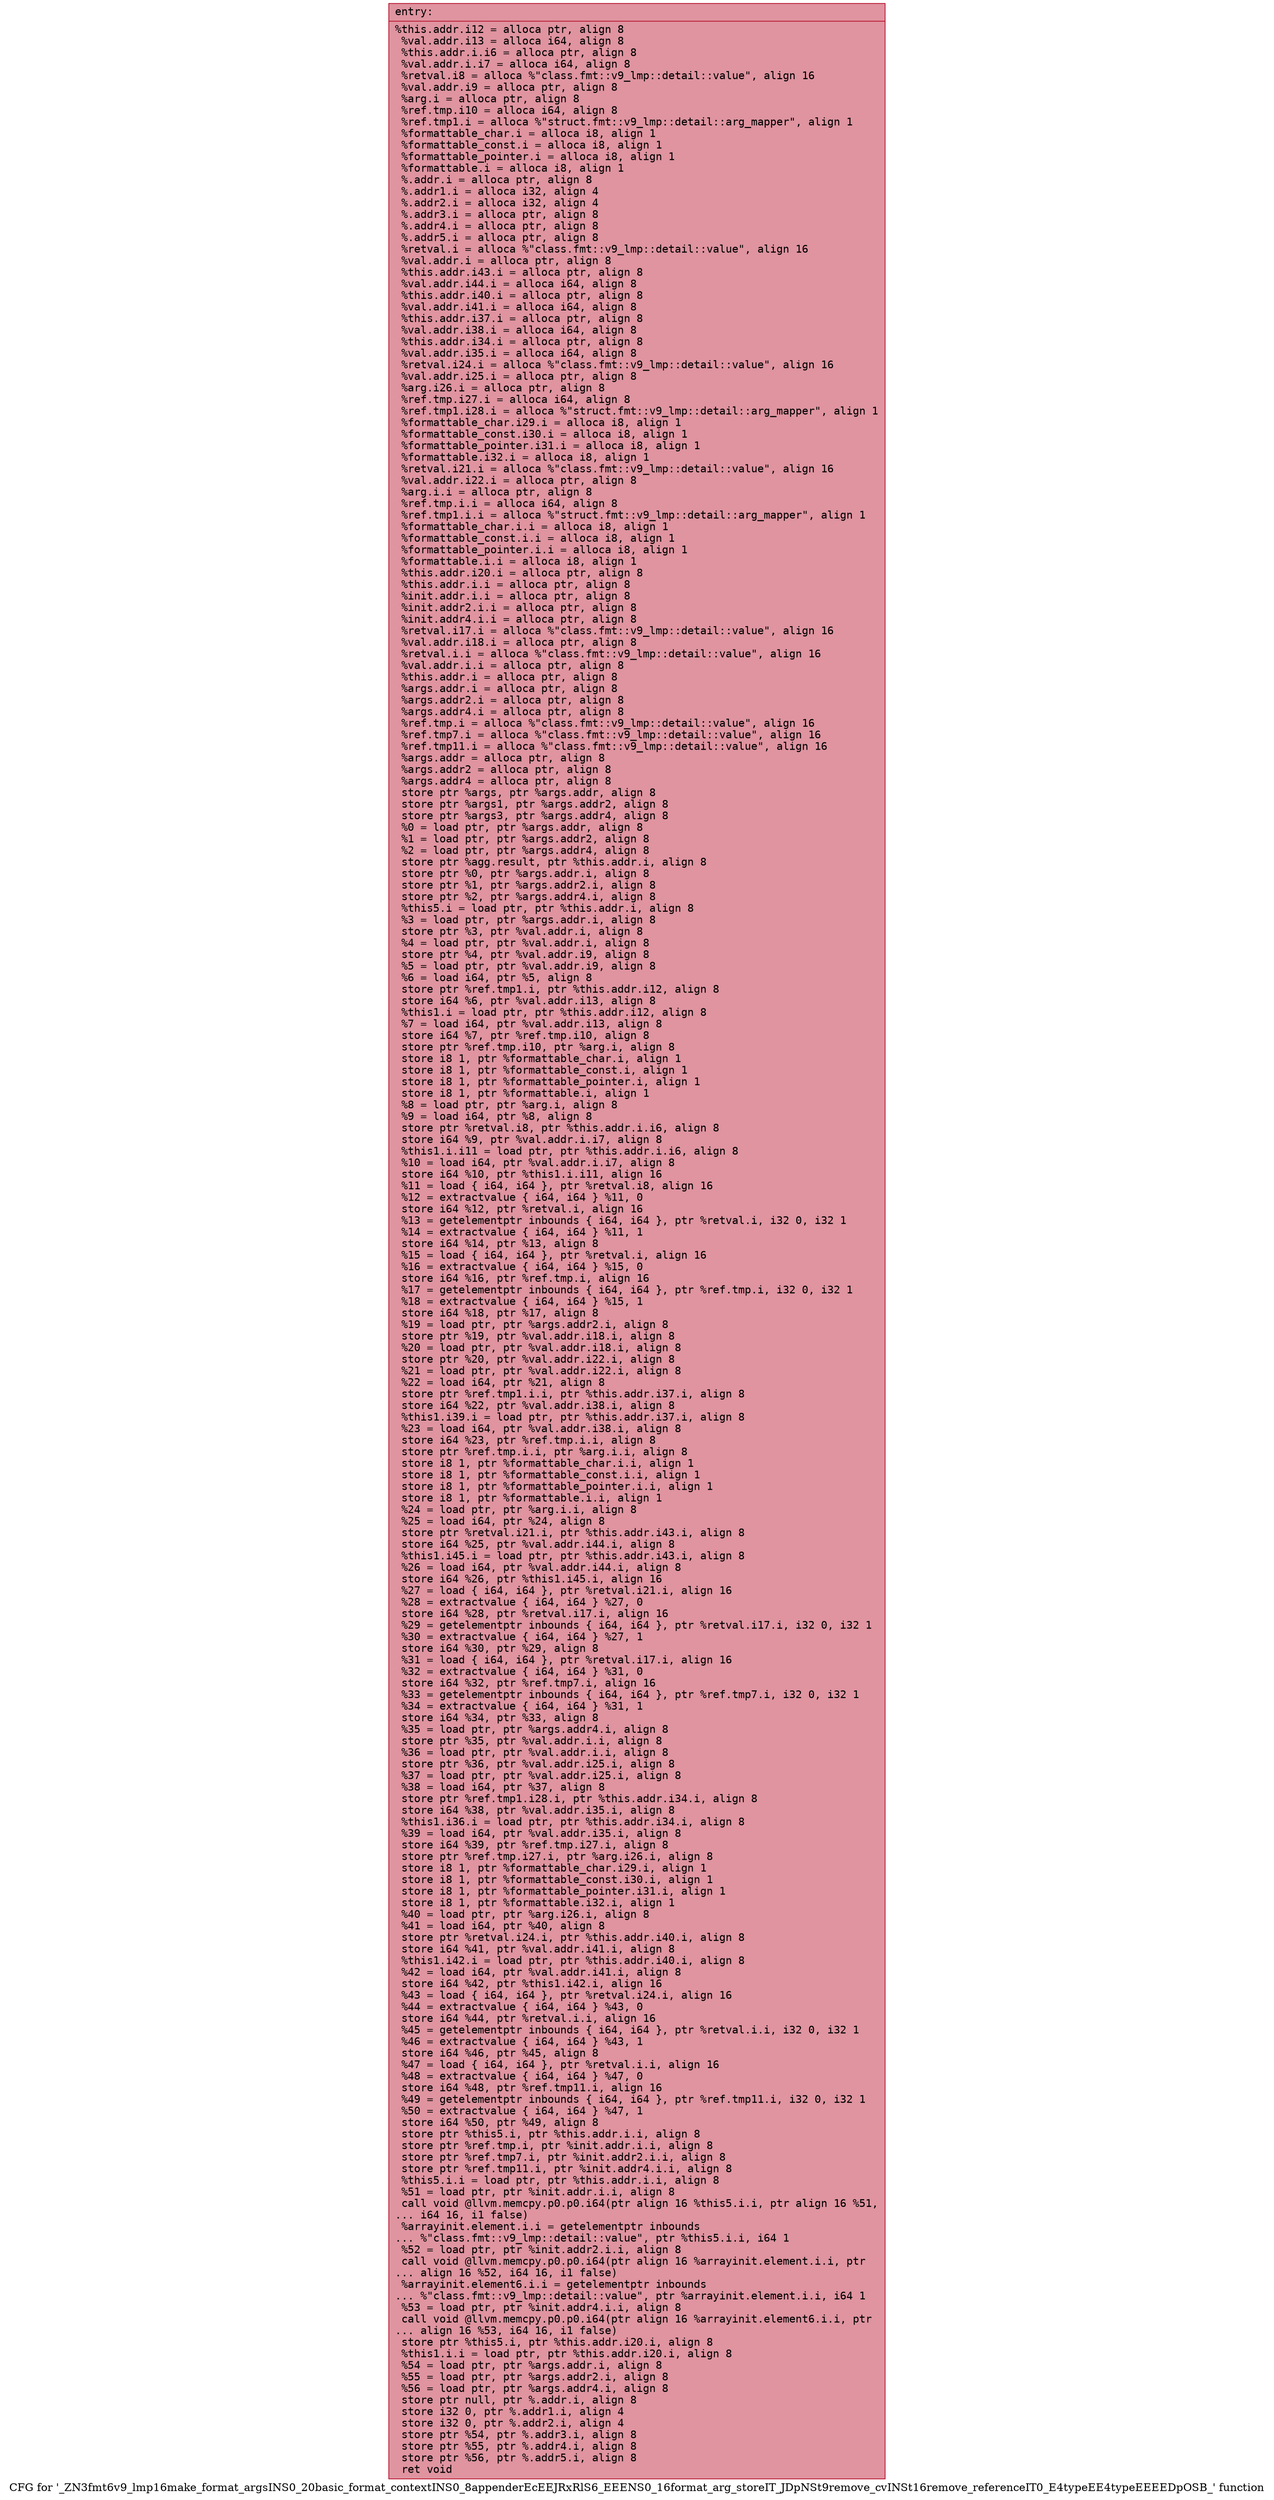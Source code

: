 digraph "CFG for '_ZN3fmt6v9_lmp16make_format_argsINS0_20basic_format_contextINS0_8appenderEcEEJRxRlS6_EEENS0_16format_arg_storeIT_JDpNSt9remove_cvINSt16remove_referenceIT0_E4typeEE4typeEEEEDpOSB_' function" {
	label="CFG for '_ZN3fmt6v9_lmp16make_format_argsINS0_20basic_format_contextINS0_8appenderEcEEJRxRlS6_EEENS0_16format_arg_storeIT_JDpNSt9remove_cvINSt16remove_referenceIT0_E4typeEE4typeEEEEDpOSB_' function";

	Node0x5584168081b0 [shape=record,color="#b70d28ff", style=filled, fillcolor="#b70d2870" fontname="Courier",label="{entry:\l|  %this.addr.i12 = alloca ptr, align 8\l  %val.addr.i13 = alloca i64, align 8\l  %this.addr.i.i6 = alloca ptr, align 8\l  %val.addr.i.i7 = alloca i64, align 8\l  %retval.i8 = alloca %\"class.fmt::v9_lmp::detail::value\", align 16\l  %val.addr.i9 = alloca ptr, align 8\l  %arg.i = alloca ptr, align 8\l  %ref.tmp.i10 = alloca i64, align 8\l  %ref.tmp1.i = alloca %\"struct.fmt::v9_lmp::detail::arg_mapper\", align 1\l  %formattable_char.i = alloca i8, align 1\l  %formattable_const.i = alloca i8, align 1\l  %formattable_pointer.i = alloca i8, align 1\l  %formattable.i = alloca i8, align 1\l  %.addr.i = alloca ptr, align 8\l  %.addr1.i = alloca i32, align 4\l  %.addr2.i = alloca i32, align 4\l  %.addr3.i = alloca ptr, align 8\l  %.addr4.i = alloca ptr, align 8\l  %.addr5.i = alloca ptr, align 8\l  %retval.i = alloca %\"class.fmt::v9_lmp::detail::value\", align 16\l  %val.addr.i = alloca ptr, align 8\l  %this.addr.i43.i = alloca ptr, align 8\l  %val.addr.i44.i = alloca i64, align 8\l  %this.addr.i40.i = alloca ptr, align 8\l  %val.addr.i41.i = alloca i64, align 8\l  %this.addr.i37.i = alloca ptr, align 8\l  %val.addr.i38.i = alloca i64, align 8\l  %this.addr.i34.i = alloca ptr, align 8\l  %val.addr.i35.i = alloca i64, align 8\l  %retval.i24.i = alloca %\"class.fmt::v9_lmp::detail::value\", align 16\l  %val.addr.i25.i = alloca ptr, align 8\l  %arg.i26.i = alloca ptr, align 8\l  %ref.tmp.i27.i = alloca i64, align 8\l  %ref.tmp1.i28.i = alloca %\"struct.fmt::v9_lmp::detail::arg_mapper\", align 1\l  %formattable_char.i29.i = alloca i8, align 1\l  %formattable_const.i30.i = alloca i8, align 1\l  %formattable_pointer.i31.i = alloca i8, align 1\l  %formattable.i32.i = alloca i8, align 1\l  %retval.i21.i = alloca %\"class.fmt::v9_lmp::detail::value\", align 16\l  %val.addr.i22.i = alloca ptr, align 8\l  %arg.i.i = alloca ptr, align 8\l  %ref.tmp.i.i = alloca i64, align 8\l  %ref.tmp1.i.i = alloca %\"struct.fmt::v9_lmp::detail::arg_mapper\", align 1\l  %formattable_char.i.i = alloca i8, align 1\l  %formattable_const.i.i = alloca i8, align 1\l  %formattable_pointer.i.i = alloca i8, align 1\l  %formattable.i.i = alloca i8, align 1\l  %this.addr.i20.i = alloca ptr, align 8\l  %this.addr.i.i = alloca ptr, align 8\l  %init.addr.i.i = alloca ptr, align 8\l  %init.addr2.i.i = alloca ptr, align 8\l  %init.addr4.i.i = alloca ptr, align 8\l  %retval.i17.i = alloca %\"class.fmt::v9_lmp::detail::value\", align 16\l  %val.addr.i18.i = alloca ptr, align 8\l  %retval.i.i = alloca %\"class.fmt::v9_lmp::detail::value\", align 16\l  %val.addr.i.i = alloca ptr, align 8\l  %this.addr.i = alloca ptr, align 8\l  %args.addr.i = alloca ptr, align 8\l  %args.addr2.i = alloca ptr, align 8\l  %args.addr4.i = alloca ptr, align 8\l  %ref.tmp.i = alloca %\"class.fmt::v9_lmp::detail::value\", align 16\l  %ref.tmp7.i = alloca %\"class.fmt::v9_lmp::detail::value\", align 16\l  %ref.tmp11.i = alloca %\"class.fmt::v9_lmp::detail::value\", align 16\l  %args.addr = alloca ptr, align 8\l  %args.addr2 = alloca ptr, align 8\l  %args.addr4 = alloca ptr, align 8\l  store ptr %args, ptr %args.addr, align 8\l  store ptr %args1, ptr %args.addr2, align 8\l  store ptr %args3, ptr %args.addr4, align 8\l  %0 = load ptr, ptr %args.addr, align 8\l  %1 = load ptr, ptr %args.addr2, align 8\l  %2 = load ptr, ptr %args.addr4, align 8\l  store ptr %agg.result, ptr %this.addr.i, align 8\l  store ptr %0, ptr %args.addr.i, align 8\l  store ptr %1, ptr %args.addr2.i, align 8\l  store ptr %2, ptr %args.addr4.i, align 8\l  %this5.i = load ptr, ptr %this.addr.i, align 8\l  %3 = load ptr, ptr %args.addr.i, align 8\l  store ptr %3, ptr %val.addr.i, align 8\l  %4 = load ptr, ptr %val.addr.i, align 8\l  store ptr %4, ptr %val.addr.i9, align 8\l  %5 = load ptr, ptr %val.addr.i9, align 8\l  %6 = load i64, ptr %5, align 8\l  store ptr %ref.tmp1.i, ptr %this.addr.i12, align 8\l  store i64 %6, ptr %val.addr.i13, align 8\l  %this1.i = load ptr, ptr %this.addr.i12, align 8\l  %7 = load i64, ptr %val.addr.i13, align 8\l  store i64 %7, ptr %ref.tmp.i10, align 8\l  store ptr %ref.tmp.i10, ptr %arg.i, align 8\l  store i8 1, ptr %formattable_char.i, align 1\l  store i8 1, ptr %formattable_const.i, align 1\l  store i8 1, ptr %formattable_pointer.i, align 1\l  store i8 1, ptr %formattable.i, align 1\l  %8 = load ptr, ptr %arg.i, align 8\l  %9 = load i64, ptr %8, align 8\l  store ptr %retval.i8, ptr %this.addr.i.i6, align 8\l  store i64 %9, ptr %val.addr.i.i7, align 8\l  %this1.i.i11 = load ptr, ptr %this.addr.i.i6, align 8\l  %10 = load i64, ptr %val.addr.i.i7, align 8\l  store i64 %10, ptr %this1.i.i11, align 16\l  %11 = load \{ i64, i64 \}, ptr %retval.i8, align 16\l  %12 = extractvalue \{ i64, i64 \} %11, 0\l  store i64 %12, ptr %retval.i, align 16\l  %13 = getelementptr inbounds \{ i64, i64 \}, ptr %retval.i, i32 0, i32 1\l  %14 = extractvalue \{ i64, i64 \} %11, 1\l  store i64 %14, ptr %13, align 8\l  %15 = load \{ i64, i64 \}, ptr %retval.i, align 16\l  %16 = extractvalue \{ i64, i64 \} %15, 0\l  store i64 %16, ptr %ref.tmp.i, align 16\l  %17 = getelementptr inbounds \{ i64, i64 \}, ptr %ref.tmp.i, i32 0, i32 1\l  %18 = extractvalue \{ i64, i64 \} %15, 1\l  store i64 %18, ptr %17, align 8\l  %19 = load ptr, ptr %args.addr2.i, align 8\l  store ptr %19, ptr %val.addr.i18.i, align 8\l  %20 = load ptr, ptr %val.addr.i18.i, align 8\l  store ptr %20, ptr %val.addr.i22.i, align 8\l  %21 = load ptr, ptr %val.addr.i22.i, align 8\l  %22 = load i64, ptr %21, align 8\l  store ptr %ref.tmp1.i.i, ptr %this.addr.i37.i, align 8\l  store i64 %22, ptr %val.addr.i38.i, align 8\l  %this1.i39.i = load ptr, ptr %this.addr.i37.i, align 8\l  %23 = load i64, ptr %val.addr.i38.i, align 8\l  store i64 %23, ptr %ref.tmp.i.i, align 8\l  store ptr %ref.tmp.i.i, ptr %arg.i.i, align 8\l  store i8 1, ptr %formattable_char.i.i, align 1\l  store i8 1, ptr %formattable_const.i.i, align 1\l  store i8 1, ptr %formattable_pointer.i.i, align 1\l  store i8 1, ptr %formattable.i.i, align 1\l  %24 = load ptr, ptr %arg.i.i, align 8\l  %25 = load i64, ptr %24, align 8\l  store ptr %retval.i21.i, ptr %this.addr.i43.i, align 8\l  store i64 %25, ptr %val.addr.i44.i, align 8\l  %this1.i45.i = load ptr, ptr %this.addr.i43.i, align 8\l  %26 = load i64, ptr %val.addr.i44.i, align 8\l  store i64 %26, ptr %this1.i45.i, align 16\l  %27 = load \{ i64, i64 \}, ptr %retval.i21.i, align 16\l  %28 = extractvalue \{ i64, i64 \} %27, 0\l  store i64 %28, ptr %retval.i17.i, align 16\l  %29 = getelementptr inbounds \{ i64, i64 \}, ptr %retval.i17.i, i32 0, i32 1\l  %30 = extractvalue \{ i64, i64 \} %27, 1\l  store i64 %30, ptr %29, align 8\l  %31 = load \{ i64, i64 \}, ptr %retval.i17.i, align 16\l  %32 = extractvalue \{ i64, i64 \} %31, 0\l  store i64 %32, ptr %ref.tmp7.i, align 16\l  %33 = getelementptr inbounds \{ i64, i64 \}, ptr %ref.tmp7.i, i32 0, i32 1\l  %34 = extractvalue \{ i64, i64 \} %31, 1\l  store i64 %34, ptr %33, align 8\l  %35 = load ptr, ptr %args.addr4.i, align 8\l  store ptr %35, ptr %val.addr.i.i, align 8\l  %36 = load ptr, ptr %val.addr.i.i, align 8\l  store ptr %36, ptr %val.addr.i25.i, align 8\l  %37 = load ptr, ptr %val.addr.i25.i, align 8\l  %38 = load i64, ptr %37, align 8\l  store ptr %ref.tmp1.i28.i, ptr %this.addr.i34.i, align 8\l  store i64 %38, ptr %val.addr.i35.i, align 8\l  %this1.i36.i = load ptr, ptr %this.addr.i34.i, align 8\l  %39 = load i64, ptr %val.addr.i35.i, align 8\l  store i64 %39, ptr %ref.tmp.i27.i, align 8\l  store ptr %ref.tmp.i27.i, ptr %arg.i26.i, align 8\l  store i8 1, ptr %formattable_char.i29.i, align 1\l  store i8 1, ptr %formattable_const.i30.i, align 1\l  store i8 1, ptr %formattable_pointer.i31.i, align 1\l  store i8 1, ptr %formattable.i32.i, align 1\l  %40 = load ptr, ptr %arg.i26.i, align 8\l  %41 = load i64, ptr %40, align 8\l  store ptr %retval.i24.i, ptr %this.addr.i40.i, align 8\l  store i64 %41, ptr %val.addr.i41.i, align 8\l  %this1.i42.i = load ptr, ptr %this.addr.i40.i, align 8\l  %42 = load i64, ptr %val.addr.i41.i, align 8\l  store i64 %42, ptr %this1.i42.i, align 16\l  %43 = load \{ i64, i64 \}, ptr %retval.i24.i, align 16\l  %44 = extractvalue \{ i64, i64 \} %43, 0\l  store i64 %44, ptr %retval.i.i, align 16\l  %45 = getelementptr inbounds \{ i64, i64 \}, ptr %retval.i.i, i32 0, i32 1\l  %46 = extractvalue \{ i64, i64 \} %43, 1\l  store i64 %46, ptr %45, align 8\l  %47 = load \{ i64, i64 \}, ptr %retval.i.i, align 16\l  %48 = extractvalue \{ i64, i64 \} %47, 0\l  store i64 %48, ptr %ref.tmp11.i, align 16\l  %49 = getelementptr inbounds \{ i64, i64 \}, ptr %ref.tmp11.i, i32 0, i32 1\l  %50 = extractvalue \{ i64, i64 \} %47, 1\l  store i64 %50, ptr %49, align 8\l  store ptr %this5.i, ptr %this.addr.i.i, align 8\l  store ptr %ref.tmp.i, ptr %init.addr.i.i, align 8\l  store ptr %ref.tmp7.i, ptr %init.addr2.i.i, align 8\l  store ptr %ref.tmp11.i, ptr %init.addr4.i.i, align 8\l  %this5.i.i = load ptr, ptr %this.addr.i.i, align 8\l  %51 = load ptr, ptr %init.addr.i.i, align 8\l  call void @llvm.memcpy.p0.p0.i64(ptr align 16 %this5.i.i, ptr align 16 %51,\l... i64 16, i1 false)\l  %arrayinit.element.i.i = getelementptr inbounds\l... %\"class.fmt::v9_lmp::detail::value\", ptr %this5.i.i, i64 1\l  %52 = load ptr, ptr %init.addr2.i.i, align 8\l  call void @llvm.memcpy.p0.p0.i64(ptr align 16 %arrayinit.element.i.i, ptr\l... align 16 %52, i64 16, i1 false)\l  %arrayinit.element6.i.i = getelementptr inbounds\l... %\"class.fmt::v9_lmp::detail::value\", ptr %arrayinit.element.i.i, i64 1\l  %53 = load ptr, ptr %init.addr4.i.i, align 8\l  call void @llvm.memcpy.p0.p0.i64(ptr align 16 %arrayinit.element6.i.i, ptr\l... align 16 %53, i64 16, i1 false)\l  store ptr %this5.i, ptr %this.addr.i20.i, align 8\l  %this1.i.i = load ptr, ptr %this.addr.i20.i, align 8\l  %54 = load ptr, ptr %args.addr.i, align 8\l  %55 = load ptr, ptr %args.addr2.i, align 8\l  %56 = load ptr, ptr %args.addr4.i, align 8\l  store ptr null, ptr %.addr.i, align 8\l  store i32 0, ptr %.addr1.i, align 4\l  store i32 0, ptr %.addr2.i, align 4\l  store ptr %54, ptr %.addr3.i, align 8\l  store ptr %55, ptr %.addr4.i, align 8\l  store ptr %56, ptr %.addr5.i, align 8\l  ret void\l}"];
}

